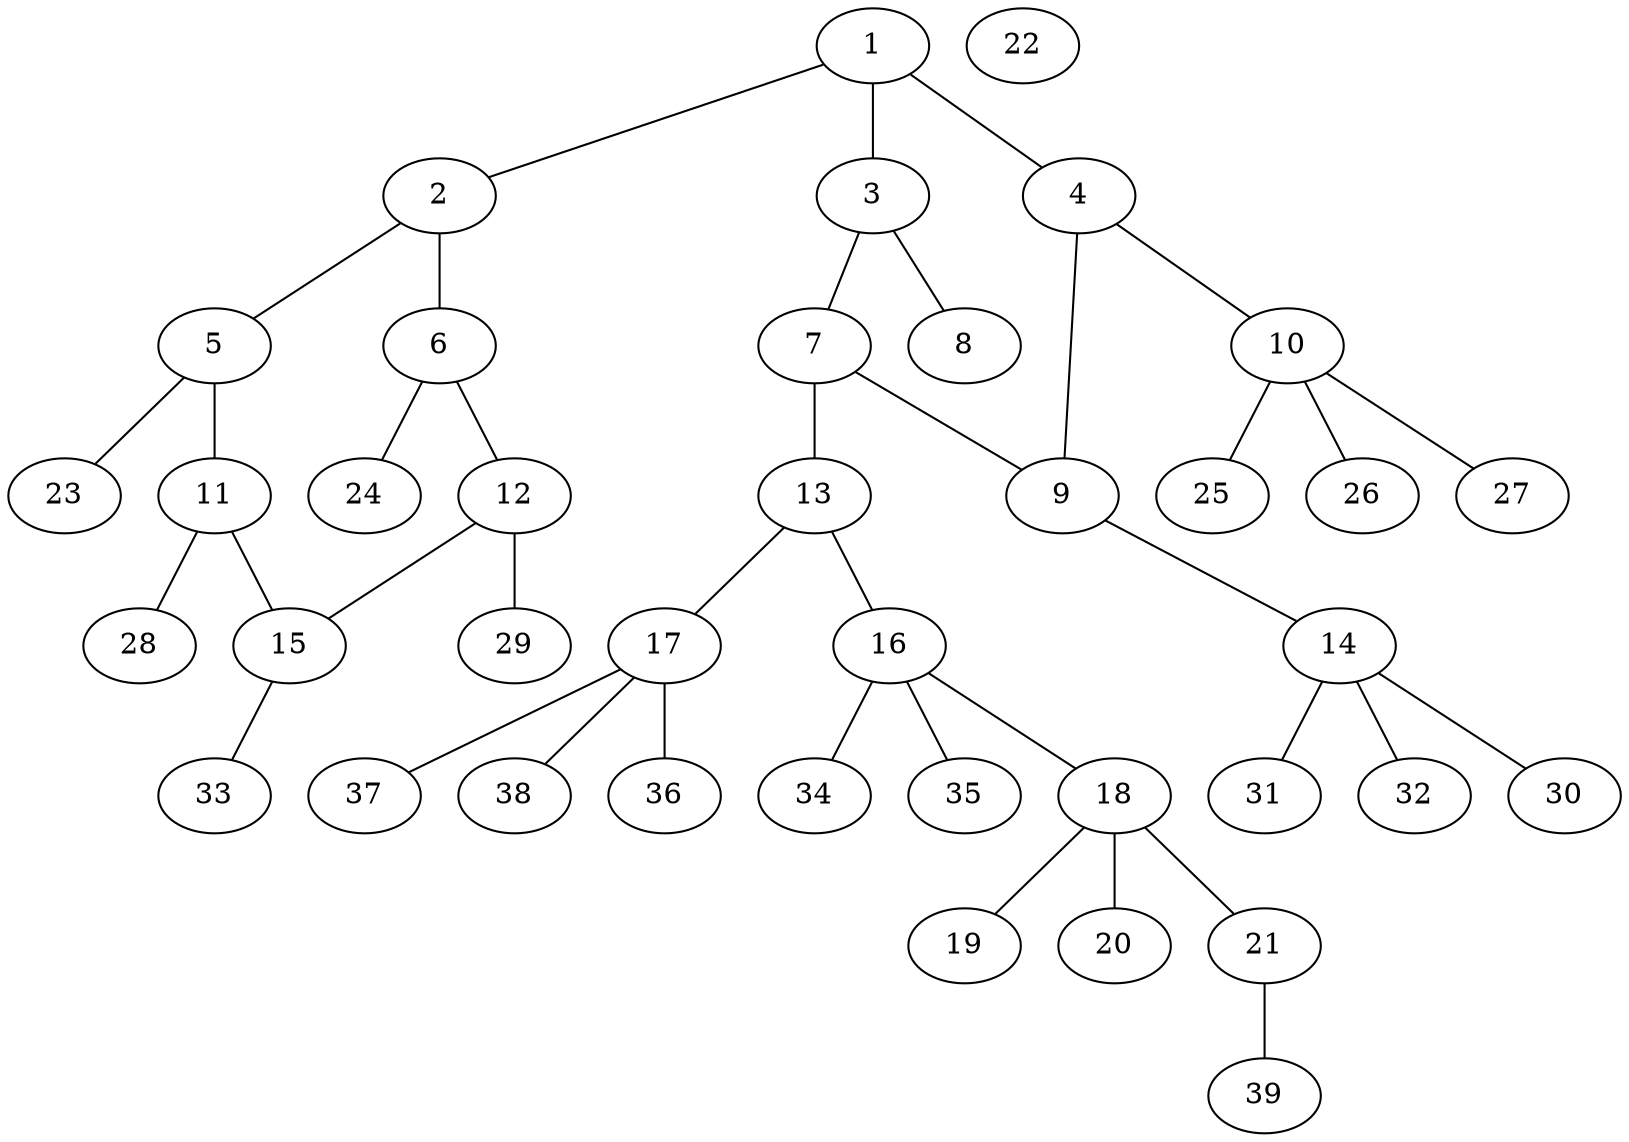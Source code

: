 graph molecule_2553 {
	1	 [chem=N];
	2	 [chem=C];
	1 -- 2	 [valence=1];
	3	 [chem=C];
	1 -- 3	 [valence=1];
	4	 [chem=N];
	1 -- 4	 [valence=1];
	5	 [chem=C];
	2 -- 5	 [valence=1];
	6	 [chem=C];
	2 -- 6	 [valence=2];
	7	 [chem=C];
	3 -- 7	 [valence=1];
	8	 [chem=O];
	3 -- 8	 [valence=2];
	9	 [chem=C];
	4 -- 9	 [valence=1];
	10	 [chem=C];
	4 -- 10	 [valence=1];
	11	 [chem=C];
	5 -- 11	 [valence=2];
	23	 [chem=H];
	5 -- 23	 [valence=1];
	12	 [chem=C];
	6 -- 12	 [valence=1];
	24	 [chem=H];
	6 -- 24	 [valence=1];
	7 -- 9	 [valence=2];
	13	 [chem=N];
	7 -- 13	 [valence=1];
	14	 [chem=C];
	9 -- 14	 [valence=1];
	25	 [chem=H];
	10 -- 25	 [valence=1];
	26	 [chem=H];
	10 -- 26	 [valence=1];
	27	 [chem=H];
	10 -- 27	 [valence=1];
	15	 [chem=C];
	11 -- 15	 [valence=1];
	28	 [chem=H];
	11 -- 28	 [valence=1];
	12 -- 15	 [valence=2];
	29	 [chem=H];
	12 -- 29	 [valence=1];
	16	 [chem=C];
	13 -- 16	 [valence=1];
	17	 [chem=C];
	13 -- 17	 [valence=1];
	30	 [chem=H];
	14 -- 30	 [valence=1];
	31	 [chem=H];
	14 -- 31	 [valence=1];
	32	 [chem=H];
	14 -- 32	 [valence=1];
	33	 [chem=H];
	15 -- 33	 [valence=1];
	18	 [chem=S];
	16 -- 18	 [valence=1];
	34	 [chem=H];
	16 -- 34	 [valence=1];
	35	 [chem=H];
	16 -- 35	 [valence=1];
	36	 [chem=H];
	17 -- 36	 [valence=1];
	37	 [chem=H];
	17 -- 37	 [valence=1];
	38	 [chem=H];
	17 -- 38	 [valence=1];
	19	 [chem=O];
	18 -- 19	 [valence=2];
	20	 [chem=O];
	18 -- 20	 [valence=2];
	21	 [chem=O];
	18 -- 21	 [valence=1];
	39	 [chem=H];
	21 -- 39	 [valence=1];
	22	 [chem=Na];
}

